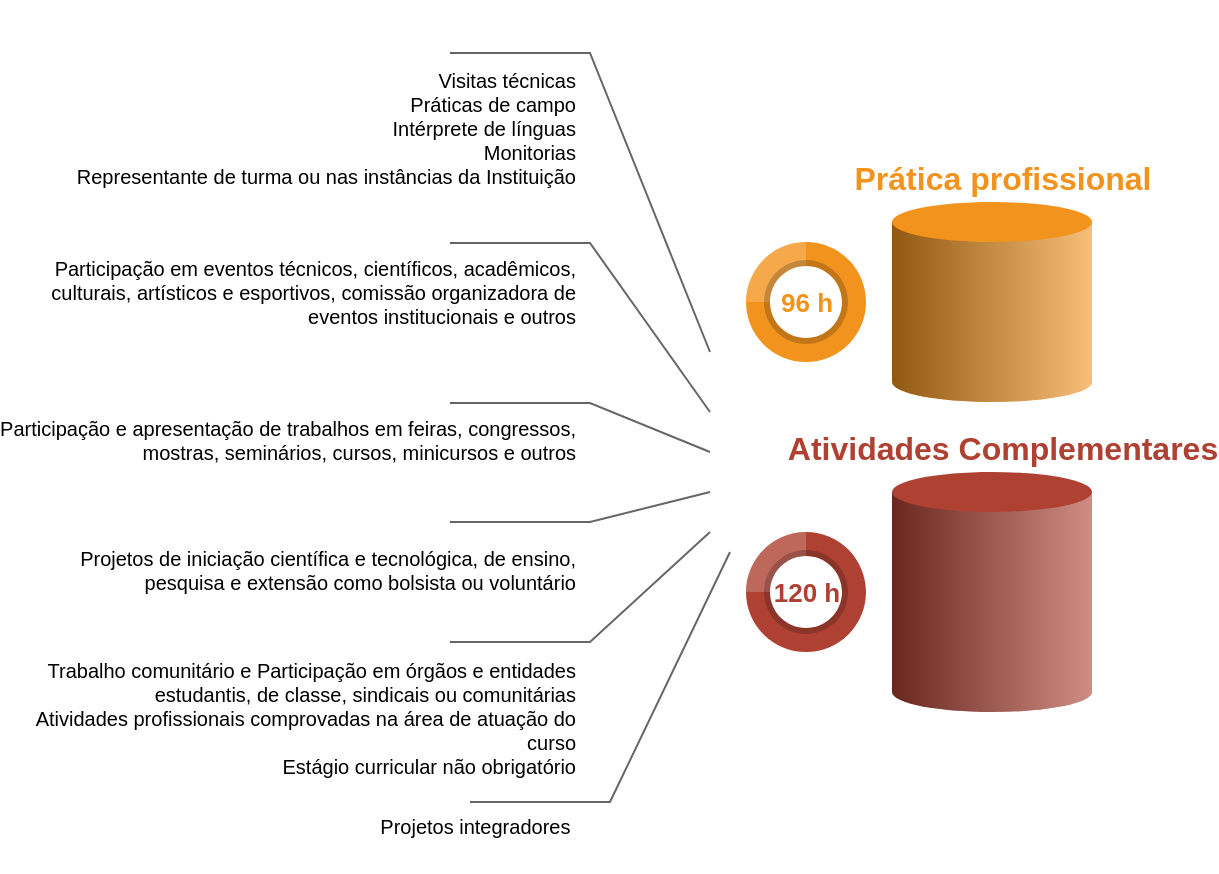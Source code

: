 <mxfile version="12.2.2" type="device" pages="1"><diagram id="QNZ480wP4XbEmp6gxY9Z" name="Page-1"><mxGraphModel dx="694" dy="334" grid="1" gridSize="10" guides="1" tooltips="1" connect="1" arrows="1" fold="1" page="1" pageScale="1" pageWidth="827" pageHeight="1169" math="0" shadow="0"><root><mxCell id="0"/><mxCell id="1" parent="0"/><mxCell id="xJI_BUZSZdqLVWWLYIa1-3" value="Atividades Complementares" style="verticalLabelPosition=top;verticalAlign=bottom;html=1;shape=mxgraph.infographic.cylinder;fillColor=#AE4132;strokeColor=none;shadow=0;align=center;labelPosition=center;spacingLeft=10;fontStyle=1;fontColor=#AE4132;fontSize=16;" vertex="1" parent="1"><mxGeometry x="486" y="245" width="100" height="120" as="geometry"/></mxCell><mxCell id="xJI_BUZSZdqLVWWLYIa1-4" value="Prática profissional" style="verticalLabelPosition=top;verticalAlign=bottom;html=1;shape=mxgraph.infographic.cylinder;fillColor=#F2931E;strokeColor=none;shadow=0;align=center;labelPosition=center;spacingLeft=10;fontStyle=1;fontColor=#F2931E;fontSize=16;" vertex="1" parent="1"><mxGeometry x="486" y="110" width="100" height="100" as="geometry"/></mxCell><mxCell id="xJI_BUZSZdqLVWWLYIa1-8" value="96 h" style="verticalLabelPosition=middle;verticalAlign=middle;html=1;html=1;shape=mxgraph.infographic.partConcEllipse;fillColor=#F2931E;strokeColor=none;startAngle=0;endAngle=0.75;arcWidth=0.4;fontSize=13;fontColor=#F2931E;align=center;fontStyle=1;" vertex="1" parent="1"><mxGeometry x="413" y="130" width="60" height="60" as="geometry"/></mxCell><mxCell id="xJI_BUZSZdqLVWWLYIa1-9" value="120 h" style="verticalLabelPosition=middle;verticalAlign=middle;html=1;html=1;shape=mxgraph.infographic.partConcEllipse;fillColor=#AE4132;strokeColor=none;startAngle=0;endAngle=0.75;arcWidth=0.4;fontSize=13;fontColor=#AE4132;align=center;fontStyle=1;" vertex="1" parent="1"><mxGeometry x="413" y="275" width="60" height="60" as="geometry"/></mxCell><mxCell id="xJI_BUZSZdqLVWWLYIa1-36" value="" style="strokeWidth=1;shadow=0;dashed=0;align=center;html=1;shape=mxgraph.mockup.text.callout;linkText=;textSize=17;textColor=#666666;callDir=NW;callStyle=line;fontSize=17;fontColor=#10739E;align=left;verticalAlign=top;strokeColor=#666666;fillColor=#4D9900;flipV=0;fontStyle=1;" vertex="1" parent="1"><mxGeometry x="265" y="10" width="130" height="175" as="geometry"/></mxCell><mxCell id="xJI_BUZSZdqLVWWLYIa1-37" value="" style="strokeWidth=1;shadow=0;dashed=0;align=center;html=1;shape=mxgraph.mockup.text.callout;linkText=;textSize=17;textColor=#666666;callDir=NW;callStyle=line;fontSize=17;fontColor=#F2931E;align=left;verticalAlign=top;strokeColor=#666666;fillColor=#4D9900;flipV=0;fontStyle=1;" vertex="1" parent="1"><mxGeometry x="265" y="105" width="130" height="110" as="geometry"/></mxCell><mxCell id="xJI_BUZSZdqLVWWLYIa1-38" value="" style="strokeWidth=1;shadow=0;dashed=0;align=center;html=1;shape=mxgraph.mockup.text.callout;linkText=;textSize=17;textColor=#666666;callDir=NW;callStyle=line;fontSize=17;fontColor=#AE4132;align=left;verticalAlign=top;strokeColor=#666666;fillColor=#4D9900;flipV=0;fontStyle=1;" vertex="1" parent="1"><mxGeometry x="265" y="185" width="130" height="50" as="geometry"/></mxCell><mxCell id="xJI_BUZSZdqLVWWLYIa1-39" value="" style="strokeWidth=1;shadow=0;dashed=0;align=center;html=1;shape=mxgraph.mockup.text.callout;linkText=;textSize=17;textColor=#666666;callDir=SW;callStyle=line;fontSize=17;fontColor=#23445D;align=left;verticalAlign=bottom;strokeColor=#666666;fillColor=#4D9900;flipV=0;fontStyle=1;" vertex="1" parent="1"><mxGeometry x="265" y="255" width="130" height="15" as="geometry"/></mxCell><mxCell id="xJI_BUZSZdqLVWWLYIa1-40" value="" style="strokeWidth=1;shadow=0;dashed=0;align=center;html=1;shape=mxgraph.mockup.text.callout;linkText=;textSize=17;textColor=#666666;callDir=SW;callStyle=line;fontSize=17;fontColor=#12AAB5;align=left;verticalAlign=bottom;strokeColor=#666666;fillColor=#4D9900;flipV=0;fontStyle=1;" vertex="1" parent="1"><mxGeometry x="265" y="275" width="130" height="55" as="geometry"/></mxCell><mxCell id="xJI_BUZSZdqLVWWLYIa1-41" value="&lt;div style=&quot;font-size: 10px;&quot;&gt;Visitas técnicas&lt;/div&gt;&lt;div style=&quot;font-size: 10px;&quot;&gt;Práticas de campo&lt;/div&gt;&lt;div style=&quot;font-size: 10px;&quot;&gt;Intérprete de línguas&lt;/div&gt;&lt;div style=&quot;font-size: 10px;&quot;&gt;Monitorias&lt;/div&gt;&lt;div style=&quot;font-size: 10px;&quot;&gt;Representante de turma ou nas instâncias da Instituição&lt;/div&gt;" style="rounded=0;whiteSpace=wrap;shadow=0;strokeColor=none;strokeWidth=6;fillColor=none;fontSize=10;fontColor=#000000;align=right;html=1;" vertex="1" parent="1"><mxGeometry x="40" y="40" width="290" height="65" as="geometry"/></mxCell><mxCell id="xJI_BUZSZdqLVWWLYIa1-42" value="Participação em eventos técnicos, científicos, acadêmicos, culturais, artísticos e esportivos, comissão organizadora de eventos institucionais e outros" style="rounded=0;whiteSpace=wrap;shadow=0;strokeColor=none;strokeWidth=6;fillColor=none;fontSize=10;fontColor=#000000;align=right;html=1;" vertex="1" parent="1"><mxGeometry x="40" y="130" width="290" height="50" as="geometry"/></mxCell><mxCell id="xJI_BUZSZdqLVWWLYIa1-43" value="&lt;div style=&quot;font-size: 10px;&quot;&gt;Participação e apresentação de trabalhos em feiras, congressos, mostras, seminários, cursos, minicursos e outros&lt;/div&gt;&lt;div style=&quot;font-size: 10px;&quot;&gt;&lt;br style=&quot;font-size: 10px;&quot;&gt;&lt;/div&gt;" style="rounded=0;whiteSpace=wrap;shadow=0;strokeColor=none;strokeWidth=6;fillColor=none;fontSize=10;fontColor=#000000;align=right;html=1;" vertex="1" parent="1"><mxGeometry x="40" y="210" width="290" height="50" as="geometry"/></mxCell><mxCell id="xJI_BUZSZdqLVWWLYIa1-44" value="&lt;div style=&quot;font-size: 10px;&quot;&gt;Projetos de iniciação científica e tecnológica, de ensino, pesquisa e extensão como bolsista ou voluntário&lt;/div&gt;&lt;div style=&quot;font-size: 10px;&quot;&gt;&lt;br style=&quot;font-size: 10px;&quot;&gt;&lt;/div&gt;" style="rounded=0;whiteSpace=wrap;shadow=0;strokeColor=none;strokeWidth=6;fillColor=none;fontSize=10;fontColor=#000000;align=right;html=1;" vertex="1" parent="1"><mxGeometry x="40" y="275" width="290" height="50" as="geometry"/></mxCell><mxCell id="xJI_BUZSZdqLVWWLYIa1-45" value="&lt;span style=&quot;background-color: rgb(255 , 255 , 255) ; font-size: 10px&quot;&gt;&lt;font style=&quot;font-size: 10px&quot;&gt;&lt;div style=&quot;font-size: 10px&quot;&gt;Trabalho comunitário e Participação em órgãos e entidades estudantis, de classe, sindicais ou comunitárias&lt;/div&gt;&lt;div style=&quot;font-size: 10px&quot;&gt;Atividades profissionais comprovadas na área de atuação do curso&lt;/div&gt;&lt;div style=&quot;font-size: 10px&quot;&gt;Estágio curricular não obrigatório&lt;/div&gt;&lt;/font&gt;&lt;/span&gt;" style="rounded=0;whiteSpace=wrap;shadow=0;strokeColor=none;strokeWidth=6;fillColor=none;fontSize=10;fontColor=#000000;align=right;html=1;" vertex="1" parent="1"><mxGeometry x="40" y="335" width="290" height="65" as="geometry"/></mxCell><mxCell id="xJI_BUZSZdqLVWWLYIa1-46" value="" style="strokeWidth=1;shadow=0;dashed=0;align=center;html=1;shape=mxgraph.mockup.text.callout;linkText=;textSize=17;textColor=#666666;callDir=SW;callStyle=line;fontSize=17;fontColor=#12AAB5;align=left;verticalAlign=bottom;strokeColor=#666666;fillColor=#4D9900;flipV=0;fontStyle=1;" vertex="1" parent="1"><mxGeometry x="275" y="285" width="130" height="125" as="geometry"/></mxCell><mxCell id="xJI_BUZSZdqLVWWLYIa1-47" value="&lt;span style=&quot;background-color: rgb(255 , 255 , 255) ; font-size: 10px&quot;&gt;&lt;font style=&quot;font-size: 10px&quot;&gt;&lt;div style=&quot;font-size: 10px&quot;&gt;Projetos integradores&amp;nbsp;&lt;/div&gt;&lt;div style=&quot;font-size: 10px&quot;&gt;&lt;br&gt;&lt;/div&gt;&lt;/font&gt;&lt;/span&gt;" style="rounded=0;whiteSpace=wrap;shadow=0;strokeColor=none;strokeWidth=6;fillColor=none;fontSize=10;fontColor=#000000;align=right;html=1;" vertex="1" parent="1"><mxGeometry x="40" y="410" width="290" height="35" as="geometry"/></mxCell></root></mxGraphModel></diagram></mxfile>
